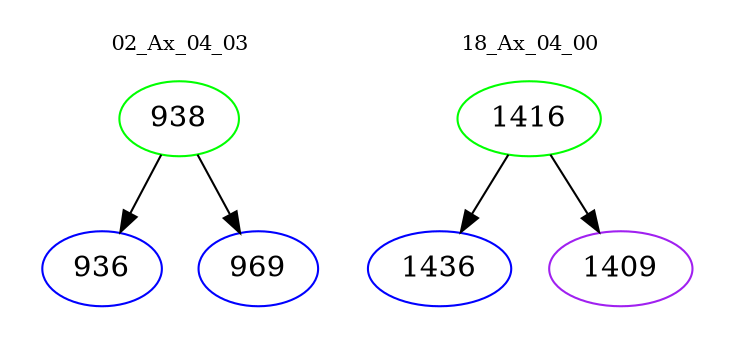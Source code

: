 digraph{
subgraph cluster_0 {
color = white
label = "02_Ax_04_03";
fontsize=10;
T0_938 [label="938", color="green"]
T0_938 -> T0_936 [color="black"]
T0_936 [label="936", color="blue"]
T0_938 -> T0_969 [color="black"]
T0_969 [label="969", color="blue"]
}
subgraph cluster_1 {
color = white
label = "18_Ax_04_00";
fontsize=10;
T1_1416 [label="1416", color="green"]
T1_1416 -> T1_1436 [color="black"]
T1_1436 [label="1436", color="blue"]
T1_1416 -> T1_1409 [color="black"]
T1_1409 [label="1409", color="purple"]
}
}
